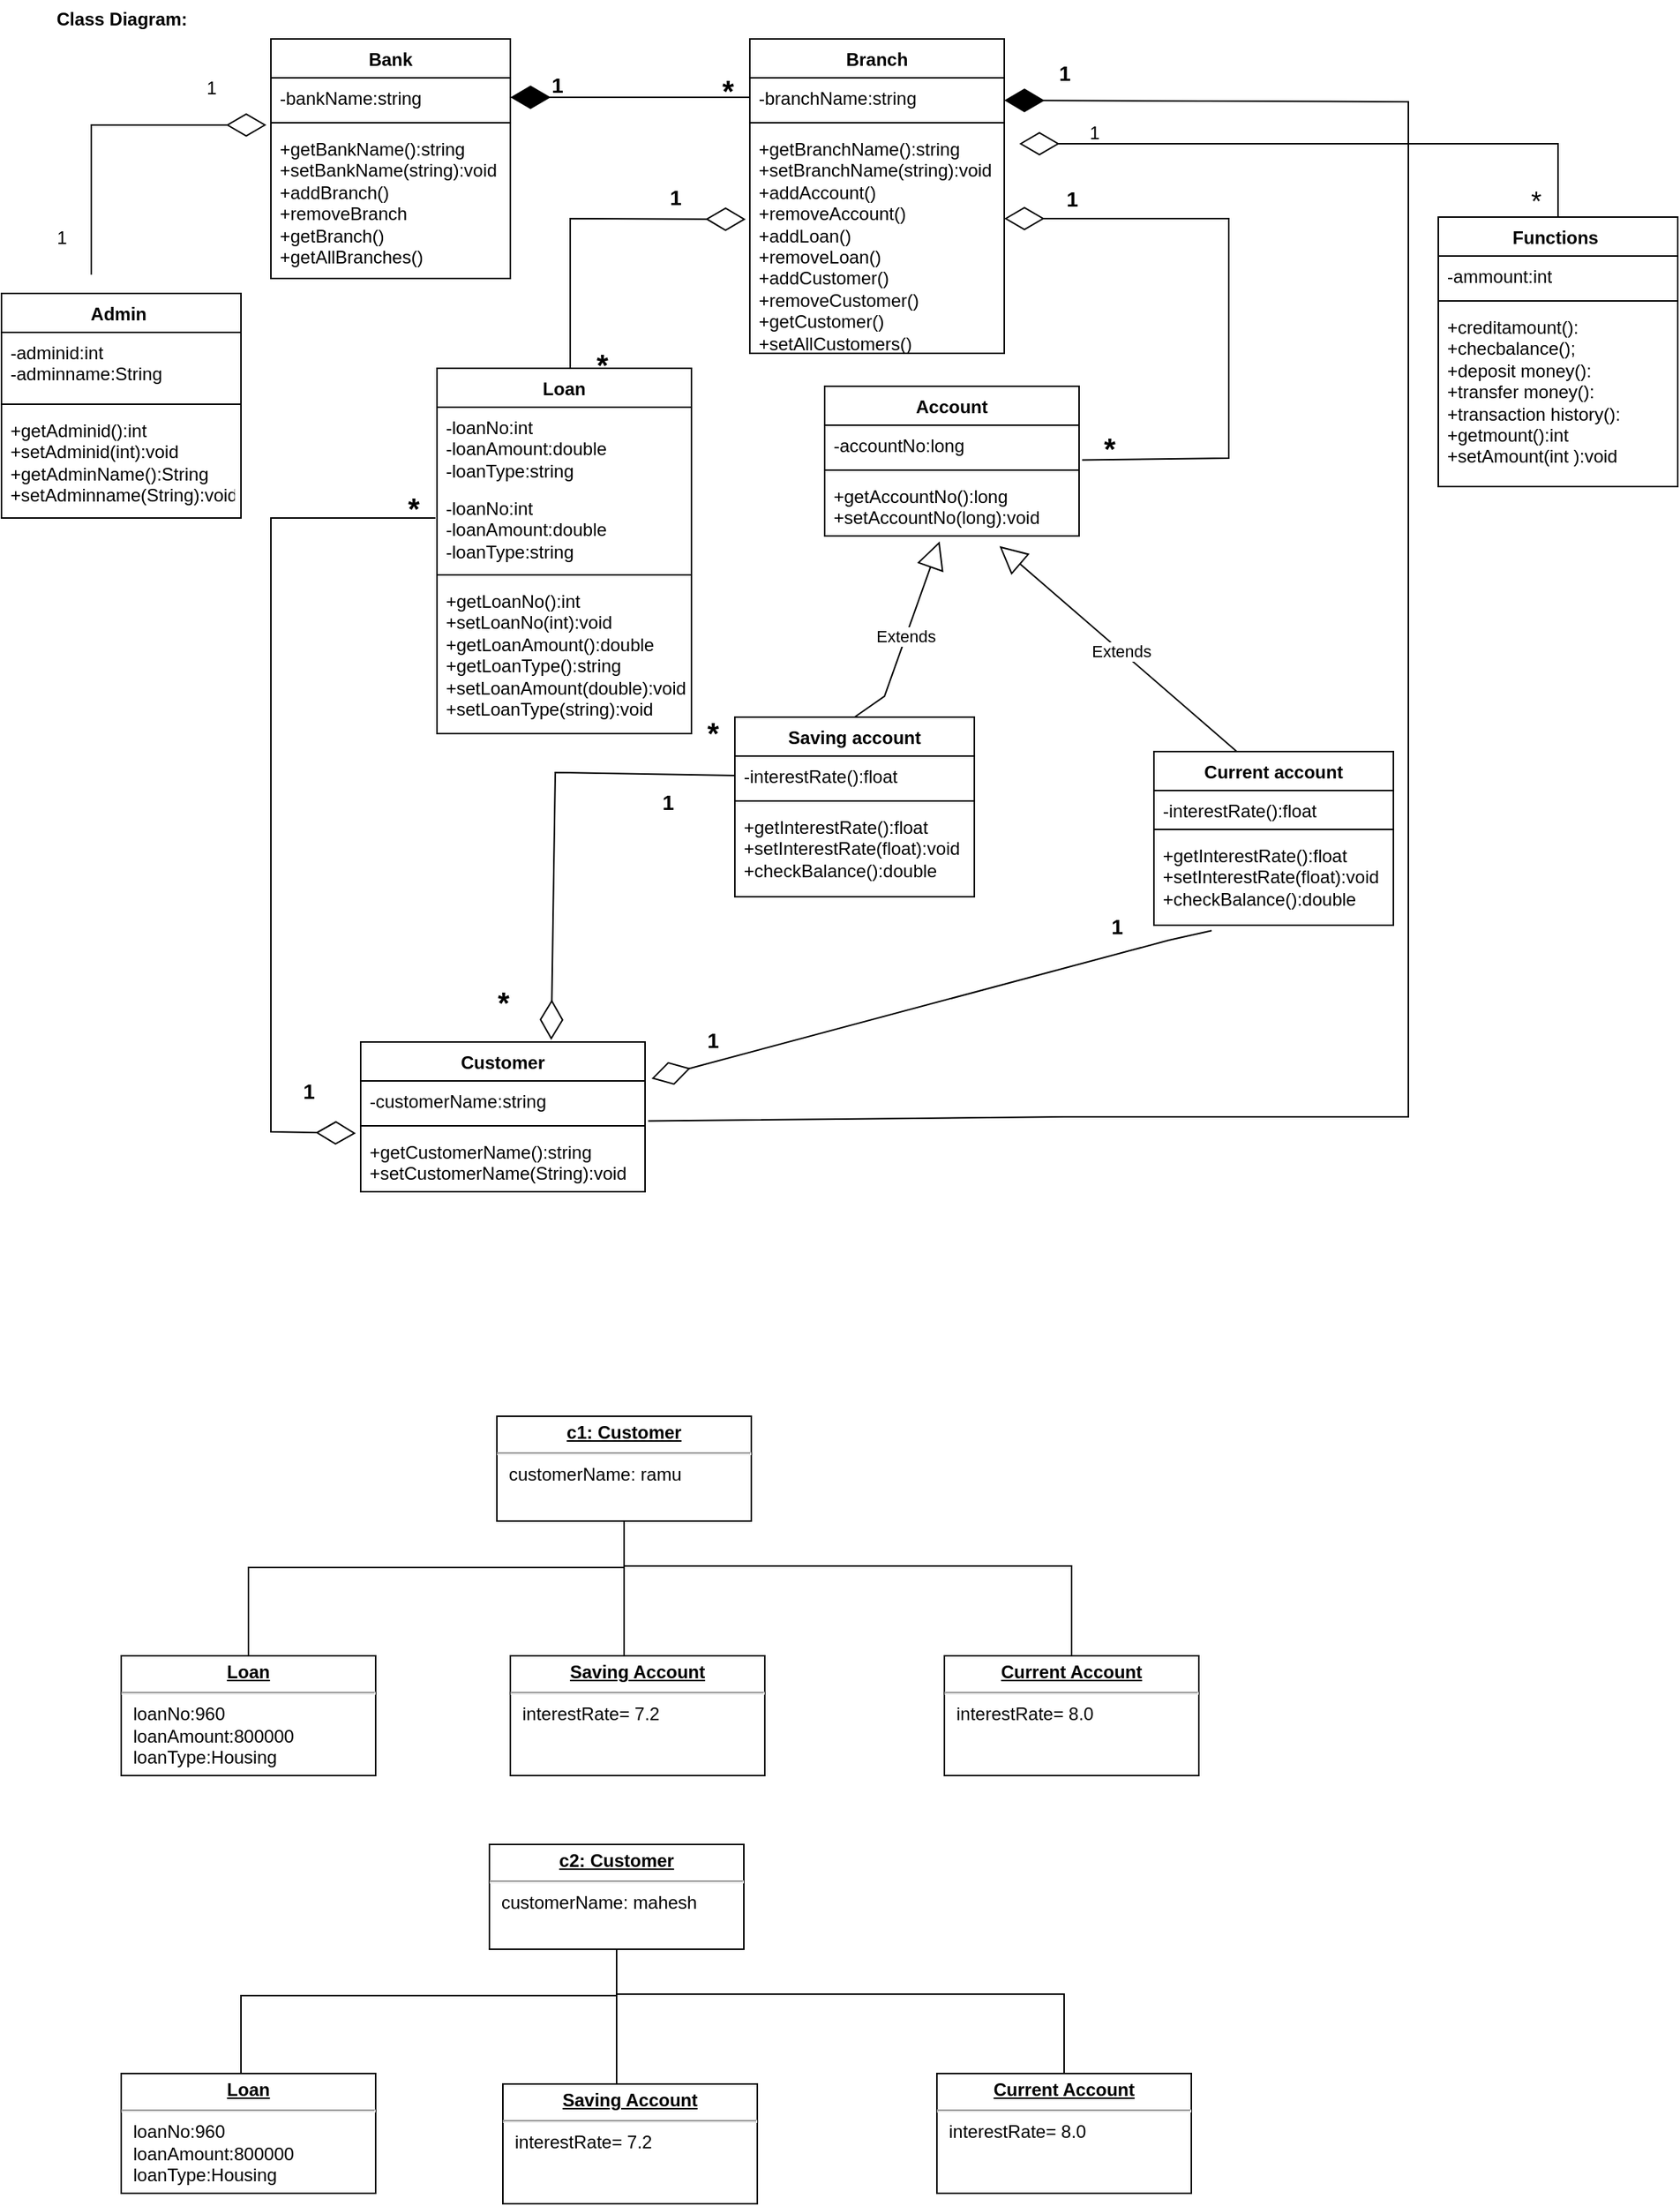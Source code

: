 <mxfile version="21.6.6" type="google">
  <diagram name="Page-1" id="afc-SMkprAqtBsOM5OQ3">
    <mxGraphModel grid="1" page="1" gridSize="10" guides="1" tooltips="1" connect="1" arrows="1" fold="1" pageScale="1" pageWidth="850" pageHeight="1100" math="0" shadow="0">
      <root>
        <mxCell id="0" />
        <mxCell id="1" parent="0" />
        <mxCell id="89lmkbGhKdpoEq2kSvG5-1" value="Bank" style="swimlane;fontStyle=1;align=center;verticalAlign=top;childLayout=stackLayout;horizontal=1;startSize=26;horizontalStack=0;resizeParent=1;resizeParentMax=0;resizeLast=0;collapsible=1;marginBottom=0;whiteSpace=wrap;html=1;" vertex="1" parent="1">
          <mxGeometry x="200" y="40" width="160" height="160" as="geometry" />
        </mxCell>
        <mxCell id="89lmkbGhKdpoEq2kSvG5-2" value="-bankName:string" style="text;strokeColor=none;fillColor=none;align=left;verticalAlign=top;spacingLeft=4;spacingRight=4;overflow=hidden;rotatable=0;points=[[0,0.5],[1,0.5]];portConstraint=eastwest;whiteSpace=wrap;html=1;" vertex="1" parent="89lmkbGhKdpoEq2kSvG5-1">
          <mxGeometry y="26" width="160" height="26" as="geometry" />
        </mxCell>
        <mxCell id="89lmkbGhKdpoEq2kSvG5-3" value="" style="line;strokeWidth=1;fillColor=none;align=left;verticalAlign=middle;spacingTop=-1;spacingLeft=3;spacingRight=3;rotatable=0;labelPosition=right;points=[];portConstraint=eastwest;strokeColor=inherit;" vertex="1" parent="89lmkbGhKdpoEq2kSvG5-1">
          <mxGeometry y="52" width="160" height="8" as="geometry" />
        </mxCell>
        <mxCell id="89lmkbGhKdpoEq2kSvG5-4" value="+getBankName():string&lt;br&gt;+setBankName(string):void&lt;br&gt;+addBranch()&lt;br&gt;+removeBranch&lt;br&gt;+getBranch()&lt;br&gt;+getAllBranches()" style="text;strokeColor=none;fillColor=none;align=left;verticalAlign=top;spacingLeft=4;spacingRight=4;overflow=hidden;rotatable=0;points=[[0,0.5],[1,0.5]];portConstraint=eastwest;whiteSpace=wrap;html=1;" vertex="1" parent="89lmkbGhKdpoEq2kSvG5-1">
          <mxGeometry y="60" width="160" height="100" as="geometry" />
        </mxCell>
        <mxCell id="89lmkbGhKdpoEq2kSvG5-5" value="Loan" style="swimlane;fontStyle=1;align=center;verticalAlign=top;childLayout=stackLayout;horizontal=1;startSize=26;horizontalStack=0;resizeParent=1;resizeParentMax=0;resizeLast=0;collapsible=1;marginBottom=0;whiteSpace=wrap;html=1;" vertex="1" parent="1">
          <mxGeometry x="311" y="260" width="170" height="244" as="geometry" />
        </mxCell>
        <mxCell id="iYpS7MqSVswF2rjBCPYA-1" value="-loanNo:int&lt;br&gt;-loanAmount:double&lt;br&gt;-loanType:string" style="text;strokeColor=none;fillColor=none;align=left;verticalAlign=top;spacingLeft=4;spacingRight=4;overflow=hidden;rotatable=0;points=[[0,0.5],[1,0.5]];portConstraint=eastwest;whiteSpace=wrap;html=1;" vertex="1" parent="89lmkbGhKdpoEq2kSvG5-5">
          <mxGeometry y="26" width="170" height="54" as="geometry" />
        </mxCell>
        <mxCell id="89lmkbGhKdpoEq2kSvG5-6" value="-loanNo:int&lt;br&gt;-loanAmount:double&lt;br&gt;-loanType:string" style="text;strokeColor=none;fillColor=none;align=left;verticalAlign=top;spacingLeft=4;spacingRight=4;overflow=hidden;rotatable=0;points=[[0,0.5],[1,0.5]];portConstraint=eastwest;whiteSpace=wrap;html=1;" vertex="1" parent="89lmkbGhKdpoEq2kSvG5-5">
          <mxGeometry y="80" width="170" height="54" as="geometry" />
        </mxCell>
        <mxCell id="89lmkbGhKdpoEq2kSvG5-7" value="" style="line;strokeWidth=1;fillColor=none;align=left;verticalAlign=middle;spacingTop=-1;spacingLeft=3;spacingRight=3;rotatable=0;labelPosition=right;points=[];portConstraint=eastwest;strokeColor=inherit;" vertex="1" parent="89lmkbGhKdpoEq2kSvG5-5">
          <mxGeometry y="134" width="170" height="8" as="geometry" />
        </mxCell>
        <mxCell id="89lmkbGhKdpoEq2kSvG5-8" value="+getLoanNo():int&lt;br&gt;+setLoanNo(int):void&lt;br&gt;+getLoanAmount():double&lt;br&gt;+getLoanType():string&lt;br&gt;+setLoanAmount(double):void&lt;br&gt;+setLoanType(string):void" style="text;strokeColor=none;fillColor=none;align=left;verticalAlign=top;spacingLeft=4;spacingRight=4;overflow=hidden;rotatable=0;points=[[0,0.5],[1,0.5]];portConstraint=eastwest;whiteSpace=wrap;html=1;" vertex="1" parent="89lmkbGhKdpoEq2kSvG5-5">
          <mxGeometry y="142" width="170" height="102" as="geometry" />
        </mxCell>
        <mxCell id="89lmkbGhKdpoEq2kSvG5-9" value="Branch" style="swimlane;fontStyle=1;align=center;verticalAlign=top;childLayout=stackLayout;horizontal=1;startSize=26;horizontalStack=0;resizeParent=1;resizeParentMax=0;resizeLast=0;collapsible=1;marginBottom=0;whiteSpace=wrap;html=1;" vertex="1" parent="1">
          <mxGeometry x="520" y="40" width="170" height="210" as="geometry" />
        </mxCell>
        <mxCell id="89lmkbGhKdpoEq2kSvG5-10" value="-branchName:string" style="text;strokeColor=none;fillColor=none;align=left;verticalAlign=top;spacingLeft=4;spacingRight=4;overflow=hidden;rotatable=0;points=[[0,0.5],[1,0.5]];portConstraint=eastwest;whiteSpace=wrap;html=1;" vertex="1" parent="89lmkbGhKdpoEq2kSvG5-9">
          <mxGeometry y="26" width="170" height="26" as="geometry" />
        </mxCell>
        <mxCell id="89lmkbGhKdpoEq2kSvG5-11" value="" style="line;strokeWidth=1;fillColor=none;align=left;verticalAlign=middle;spacingTop=-1;spacingLeft=3;spacingRight=3;rotatable=0;labelPosition=right;points=[];portConstraint=eastwest;strokeColor=inherit;" vertex="1" parent="89lmkbGhKdpoEq2kSvG5-9">
          <mxGeometry y="52" width="170" height="8" as="geometry" />
        </mxCell>
        <mxCell id="89lmkbGhKdpoEq2kSvG5-12" value="+getBranchName():string&lt;br&gt;+setBranchName(string):void&lt;br&gt;+addAccount()&lt;br&gt;+removeAccount()&lt;br&gt;+addLoan()&lt;br&gt;+removeLoan()&lt;br&gt;+addCustomer()&lt;br&gt;+removeCustomer()&lt;br&gt;+getCustomer()&lt;br&gt;+setAllCustomers()" style="text;strokeColor=none;fillColor=none;align=left;verticalAlign=top;spacingLeft=4;spacingRight=4;overflow=hidden;rotatable=0;points=[[0,0.5],[1,0.5]];portConstraint=eastwest;whiteSpace=wrap;html=1;" vertex="1" parent="89lmkbGhKdpoEq2kSvG5-9">
          <mxGeometry y="60" width="170" height="150" as="geometry" />
        </mxCell>
        <mxCell id="89lmkbGhKdpoEq2kSvG5-13" value="Account" style="swimlane;fontStyle=1;align=center;verticalAlign=top;childLayout=stackLayout;horizontal=1;startSize=26;horizontalStack=0;resizeParent=1;resizeParentMax=0;resizeLast=0;collapsible=1;marginBottom=0;whiteSpace=wrap;html=1;" vertex="1" parent="1">
          <mxGeometry x="570" y="272" width="170" height="100" as="geometry" />
        </mxCell>
        <mxCell id="89lmkbGhKdpoEq2kSvG5-14" value="-accountNo:long" style="text;strokeColor=none;fillColor=none;align=left;verticalAlign=top;spacingLeft=4;spacingRight=4;overflow=hidden;rotatable=0;points=[[0,0.5],[1,0.5]];portConstraint=eastwest;whiteSpace=wrap;html=1;" vertex="1" parent="89lmkbGhKdpoEq2kSvG5-13">
          <mxGeometry y="26" width="170" height="26" as="geometry" />
        </mxCell>
        <mxCell id="89lmkbGhKdpoEq2kSvG5-15" value="" style="line;strokeWidth=1;fillColor=none;align=left;verticalAlign=middle;spacingTop=-1;spacingLeft=3;spacingRight=3;rotatable=0;labelPosition=right;points=[];portConstraint=eastwest;strokeColor=inherit;" vertex="1" parent="89lmkbGhKdpoEq2kSvG5-13">
          <mxGeometry y="52" width="170" height="8" as="geometry" />
        </mxCell>
        <mxCell id="89lmkbGhKdpoEq2kSvG5-16" value="+getAccountNo():long&lt;br&gt;+setAccountNo(long):void" style="text;strokeColor=none;fillColor=none;align=left;verticalAlign=top;spacingLeft=4;spacingRight=4;overflow=hidden;rotatable=0;points=[[0,0.5],[1,0.5]];portConstraint=eastwest;whiteSpace=wrap;html=1;" vertex="1" parent="89lmkbGhKdpoEq2kSvG5-13">
          <mxGeometry y="60" width="170" height="40" as="geometry" />
        </mxCell>
        <mxCell id="89lmkbGhKdpoEq2kSvG5-17" value="Customer" style="swimlane;fontStyle=1;align=center;verticalAlign=top;childLayout=stackLayout;horizontal=1;startSize=26;horizontalStack=0;resizeParent=1;resizeParentMax=0;resizeLast=0;collapsible=1;marginBottom=0;whiteSpace=wrap;html=1;" vertex="1" parent="1">
          <mxGeometry x="260" y="710" width="190" height="100" as="geometry" />
        </mxCell>
        <mxCell id="89lmkbGhKdpoEq2kSvG5-18" value="-customerName:string" style="text;strokeColor=none;fillColor=none;align=left;verticalAlign=top;spacingLeft=4;spacingRight=4;overflow=hidden;rotatable=0;points=[[0,0.5],[1,0.5]];portConstraint=eastwest;whiteSpace=wrap;html=1;" vertex="1" parent="89lmkbGhKdpoEq2kSvG5-17">
          <mxGeometry y="26" width="190" height="26" as="geometry" />
        </mxCell>
        <mxCell id="89lmkbGhKdpoEq2kSvG5-19" value="" style="line;strokeWidth=1;fillColor=none;align=left;verticalAlign=middle;spacingTop=-1;spacingLeft=3;spacingRight=3;rotatable=0;labelPosition=right;points=[];portConstraint=eastwest;strokeColor=inherit;" vertex="1" parent="89lmkbGhKdpoEq2kSvG5-17">
          <mxGeometry y="52" width="190" height="8" as="geometry" />
        </mxCell>
        <mxCell id="89lmkbGhKdpoEq2kSvG5-20" value="+getCustomerName():string&lt;br&gt;+setCustomerName(String):void" style="text;strokeColor=none;fillColor=none;align=left;verticalAlign=top;spacingLeft=4;spacingRight=4;overflow=hidden;rotatable=0;points=[[0,0.5],[1,0.5]];portConstraint=eastwest;whiteSpace=wrap;html=1;" vertex="1" parent="89lmkbGhKdpoEq2kSvG5-17">
          <mxGeometry y="60" width="190" height="40" as="geometry" />
        </mxCell>
        <mxCell id="89lmkbGhKdpoEq2kSvG5-22" value="Saving account" style="swimlane;fontStyle=1;align=center;verticalAlign=top;childLayout=stackLayout;horizontal=1;startSize=26;horizontalStack=0;resizeParent=1;resizeParentMax=0;resizeLast=0;collapsible=1;marginBottom=0;whiteSpace=wrap;html=1;" vertex="1" parent="1">
          <mxGeometry x="510" y="493" width="160" height="120" as="geometry" />
        </mxCell>
        <mxCell id="89lmkbGhKdpoEq2kSvG5-23" value="-interestRate():float" style="text;strokeColor=none;fillColor=none;align=left;verticalAlign=top;spacingLeft=4;spacingRight=4;overflow=hidden;rotatable=0;points=[[0,0.5],[1,0.5]];portConstraint=eastwest;whiteSpace=wrap;html=1;" vertex="1" parent="89lmkbGhKdpoEq2kSvG5-22">
          <mxGeometry y="26" width="160" height="26" as="geometry" />
        </mxCell>
        <mxCell id="89lmkbGhKdpoEq2kSvG5-24" value="" style="line;strokeWidth=1;fillColor=none;align=left;verticalAlign=middle;spacingTop=-1;spacingLeft=3;spacingRight=3;rotatable=0;labelPosition=right;points=[];portConstraint=eastwest;strokeColor=inherit;" vertex="1" parent="89lmkbGhKdpoEq2kSvG5-22">
          <mxGeometry y="52" width="160" height="8" as="geometry" />
        </mxCell>
        <mxCell id="89lmkbGhKdpoEq2kSvG5-25" value="+getInterestRate():float&lt;br&gt;+setInterestRate(float):void&lt;br&gt;+checkBalance():double" style="text;strokeColor=none;fillColor=none;align=left;verticalAlign=top;spacingLeft=4;spacingRight=4;overflow=hidden;rotatable=0;points=[[0,0.5],[1,0.5]];portConstraint=eastwest;whiteSpace=wrap;html=1;" vertex="1" parent="89lmkbGhKdpoEq2kSvG5-22">
          <mxGeometry y="60" width="160" height="60" as="geometry" />
        </mxCell>
        <mxCell id="89lmkbGhKdpoEq2kSvG5-30" value="" style="endArrow=diamondThin;endFill=1;endSize=24;html=1;rounded=0;" edge="1" parent="1">
          <mxGeometry width="160" relative="1" as="geometry">
            <mxPoint x="520" y="79" as="sourcePoint" />
            <mxPoint x="360" y="79" as="targetPoint" />
          </mxGeometry>
        </mxCell>
        <mxCell id="89lmkbGhKdpoEq2kSvG5-31" value="&lt;font style=&quot;font-size: 20px;&quot;&gt;*&lt;/font&gt;" style="text;align=center;fontStyle=1;verticalAlign=middle;spacingLeft=3;spacingRight=3;strokeColor=none;rotatable=0;points=[[0,0.5],[1,0.5]];portConstraint=eastwest;html=1;" vertex="1" parent="1">
          <mxGeometry x="490" y="61" width="30" height="26" as="geometry" />
        </mxCell>
        <mxCell id="89lmkbGhKdpoEq2kSvG5-32" value="&lt;span style=&quot;font-size: 14px;&quot;&gt;1&lt;/span&gt;" style="text;align=center;fontStyle=1;verticalAlign=middle;spacingLeft=3;spacingRight=3;strokeColor=none;rotatable=0;points=[[0,0.5],[1,0.5]];portConstraint=eastwest;html=1;" vertex="1" parent="1">
          <mxGeometry x="376" y="58" width="30" height="26" as="geometry" />
        </mxCell>
        <mxCell id="89lmkbGhKdpoEq2kSvG5-33" value="" style="endArrow=diamondThin;endFill=0;endSize=24;html=1;rounded=0;entryX=-0.016;entryY=0.403;entryDx=0;entryDy=0;entryPerimeter=0;" edge="1" parent="1" target="89lmkbGhKdpoEq2kSvG5-12">
          <mxGeometry width="160" relative="1" as="geometry">
            <mxPoint x="400" y="260" as="sourcePoint" />
            <mxPoint x="520" y="150" as="targetPoint" />
            <Array as="points">
              <mxPoint x="400" y="160" />
            </Array>
          </mxGeometry>
        </mxCell>
        <mxCell id="89lmkbGhKdpoEq2kSvG5-34" value="" style="endArrow=diamondThin;endFill=0;endSize=24;html=1;rounded=0;exitX=1.012;exitY=0.892;exitDx=0;exitDy=0;exitPerimeter=0;" edge="1" parent="1" source="89lmkbGhKdpoEq2kSvG5-14">
          <mxGeometry width="160" relative="1" as="geometry">
            <mxPoint x="840" y="320" as="sourcePoint" />
            <mxPoint x="690" y="160" as="targetPoint" />
            <Array as="points">
              <mxPoint x="840" y="320" />
              <mxPoint x="840" y="160" />
            </Array>
          </mxGeometry>
        </mxCell>
        <mxCell id="89lmkbGhKdpoEq2kSvG5-35" value="&lt;font style=&quot;font-size: 20px;&quot;&gt;*&lt;/font&gt;" style="text;align=center;fontStyle=1;verticalAlign=middle;spacingLeft=3;spacingRight=3;strokeColor=none;rotatable=0;points=[[0,0.5],[1,0.5]];portConstraint=eastwest;html=1;" vertex="1" parent="1">
          <mxGeometry x="406" y="244" width="30" height="26" as="geometry" />
        </mxCell>
        <mxCell id="89lmkbGhKdpoEq2kSvG5-36" value="&lt;span style=&quot;font-size: 14px;&quot;&gt;1&lt;/span&gt;" style="text;align=center;fontStyle=1;verticalAlign=middle;spacingLeft=3;spacingRight=3;strokeColor=none;rotatable=0;points=[[0,0.5],[1,0.5]];portConstraint=eastwest;html=1;" vertex="1" parent="1">
          <mxGeometry x="455" y="133" width="30" height="26" as="geometry" />
        </mxCell>
        <mxCell id="89lmkbGhKdpoEq2kSvG5-37" value="&lt;span style=&quot;font-size: 14px;&quot;&gt;1&lt;/span&gt;" style="text;align=center;fontStyle=1;verticalAlign=middle;spacingLeft=3;spacingRight=3;strokeColor=none;rotatable=0;points=[[0,0.5],[1,0.5]];portConstraint=eastwest;html=1;" vertex="1" parent="1">
          <mxGeometry x="720" y="134" width="30" height="26" as="geometry" />
        </mxCell>
        <mxCell id="89lmkbGhKdpoEq2kSvG5-38" value="&lt;font style=&quot;font-size: 20px;&quot;&gt;*&lt;/font&gt;" style="text;align=center;fontStyle=1;verticalAlign=middle;spacingLeft=3;spacingRight=3;strokeColor=none;rotatable=0;points=[[0,0.5],[1,0.5]];portConstraint=eastwest;html=1;" vertex="1" parent="1">
          <mxGeometry x="745" y="300" width="30" height="26" as="geometry" />
        </mxCell>
        <mxCell id="89lmkbGhKdpoEq2kSvG5-39" value="Extends" style="endArrow=block;endSize=16;endFill=0;html=1;rounded=0;entryX=0.452;entryY=1.09;entryDx=0;entryDy=0;entryPerimeter=0;exitX=0.5;exitY=0;exitDx=0;exitDy=0;" edge="1" parent="1" target="89lmkbGhKdpoEq2kSvG5-16" source="89lmkbGhKdpoEq2kSvG5-22">
          <mxGeometry width="160" relative="1" as="geometry">
            <mxPoint x="600" y="480" as="sourcePoint" />
            <mxPoint x="700" y="479" as="targetPoint" />
            <Array as="points">
              <mxPoint x="610" y="479" />
            </Array>
          </mxGeometry>
        </mxCell>
        <mxCell id="89lmkbGhKdpoEq2kSvG5-40" value="Extends" style="endArrow=block;endSize=16;endFill=0;html=1;rounded=0;entryX=0.687;entryY=1.17;entryDx=0;entryDy=0;entryPerimeter=0;exitX=0.375;exitY=0.034;exitDx=0;exitDy=0;exitPerimeter=0;" edge="1" parent="1" target="89lmkbGhKdpoEq2kSvG5-16" source="89lmkbGhKdpoEq2kSvG5-41">
          <mxGeometry width="160" relative="1" as="geometry">
            <mxPoint x="775" y="480" as="sourcePoint" />
            <mxPoint x="822" y="376" as="targetPoint" />
            <Array as="points" />
          </mxGeometry>
        </mxCell>
        <mxCell id="89lmkbGhKdpoEq2kSvG5-41" value="Current account" style="swimlane;fontStyle=1;align=center;verticalAlign=top;childLayout=stackLayout;horizontal=1;startSize=26;horizontalStack=0;resizeParent=1;resizeParentMax=0;resizeLast=0;collapsible=1;marginBottom=0;whiteSpace=wrap;html=1;" vertex="1" parent="1">
          <mxGeometry x="790" y="516" width="160" height="116" as="geometry" />
        </mxCell>
        <mxCell id="89lmkbGhKdpoEq2kSvG5-42" value="-interestRate():float" style="text;strokeColor=none;fillColor=none;align=left;verticalAlign=top;spacingLeft=4;spacingRight=4;overflow=hidden;rotatable=0;points=[[0,0.5],[1,0.5]];portConstraint=eastwest;whiteSpace=wrap;html=1;" vertex="1" parent="89lmkbGhKdpoEq2kSvG5-41">
          <mxGeometry y="26" width="160" height="22" as="geometry" />
        </mxCell>
        <mxCell id="89lmkbGhKdpoEq2kSvG5-43" value="" style="line;strokeWidth=1;fillColor=none;align=left;verticalAlign=middle;spacingTop=-1;spacingLeft=3;spacingRight=3;rotatable=0;labelPosition=right;points=[];portConstraint=eastwest;strokeColor=inherit;" vertex="1" parent="89lmkbGhKdpoEq2kSvG5-41">
          <mxGeometry y="48" width="160" height="8" as="geometry" />
        </mxCell>
        <mxCell id="89lmkbGhKdpoEq2kSvG5-44" value="+getInterestRate():float&lt;br&gt;+setInterestRate(float):void&lt;br&gt;+checkBalance():double" style="text;strokeColor=none;fillColor=none;align=left;verticalAlign=top;spacingLeft=4;spacingRight=4;overflow=hidden;rotatable=0;points=[[0,0.5],[1,0.5]];portConstraint=eastwest;whiteSpace=wrap;html=1;" vertex="1" parent="89lmkbGhKdpoEq2kSvG5-41">
          <mxGeometry y="56" width="160" height="60" as="geometry" />
        </mxCell>
        <mxCell id="89lmkbGhKdpoEq2kSvG5-45" value="" style="endArrow=diamondThin;endFill=0;endSize=24;html=1;rounded=0;entryX=-0.017;entryY=0.024;entryDx=0;entryDy=0;entryPerimeter=0;" edge="1" parent="1" target="89lmkbGhKdpoEq2kSvG5-20">
          <mxGeometry width="160" relative="1" as="geometry">
            <mxPoint x="310" y="360" as="sourcePoint" />
            <mxPoint x="280" y="580" as="targetPoint" />
            <Array as="points">
              <mxPoint x="200" y="360" />
              <mxPoint x="200" y="770" />
            </Array>
          </mxGeometry>
        </mxCell>
        <mxCell id="89lmkbGhKdpoEq2kSvG5-46" value="&lt;font style=&quot;font-size: 20px;&quot;&gt;*&lt;/font&gt;" style="text;align=center;fontStyle=1;verticalAlign=middle;spacingLeft=3;spacingRight=3;strokeColor=none;rotatable=0;points=[[0,0.5],[1,0.5]];portConstraint=eastwest;html=1;" vertex="1" parent="1">
          <mxGeometry x="280" y="340" width="30" height="26" as="geometry" />
        </mxCell>
        <mxCell id="89lmkbGhKdpoEq2kSvG5-47" value="&lt;span style=&quot;font-size: 14px;&quot;&gt;1&lt;/span&gt;" style="text;align=center;fontStyle=1;verticalAlign=middle;spacingLeft=3;spacingRight=3;strokeColor=none;rotatable=0;points=[[0,0.5],[1,0.5]];portConstraint=eastwest;html=1;" vertex="1" parent="1">
          <mxGeometry x="210" y="730" width="30" height="26" as="geometry" />
        </mxCell>
        <mxCell id="89lmkbGhKdpoEq2kSvG5-48" value="" style="endArrow=diamondThin;endFill=0;endSize=24;html=1;rounded=0;exitX=0;exitY=0.5;exitDx=0;exitDy=0;entryX=0.67;entryY=-0.014;entryDx=0;entryDy=0;entryPerimeter=0;" edge="1" parent="1" source="89lmkbGhKdpoEq2kSvG5-23" target="89lmkbGhKdpoEq2kSvG5-17">
          <mxGeometry width="160" relative="1" as="geometry">
            <mxPoint x="260" y="530" as="sourcePoint" />
            <mxPoint x="420" y="530" as="targetPoint" />
            <Array as="points">
              <mxPoint x="390" y="530" />
            </Array>
          </mxGeometry>
        </mxCell>
        <mxCell id="89lmkbGhKdpoEq2kSvG5-49" value="&lt;span style=&quot;font-size: 14px;&quot;&gt;1&lt;/span&gt;" style="text;align=center;fontStyle=1;verticalAlign=middle;spacingLeft=3;spacingRight=3;strokeColor=none;rotatable=0;points=[[0,0.5],[1,0.5]];portConstraint=eastwest;html=1;" vertex="1" parent="1">
          <mxGeometry x="450" y="537" width="30" height="26" as="geometry" />
        </mxCell>
        <mxCell id="89lmkbGhKdpoEq2kSvG5-50" value="&lt;font style=&quot;font-size: 20px;&quot;&gt;*&lt;/font&gt;" style="text;align=center;fontStyle=1;verticalAlign=middle;spacingLeft=3;spacingRight=3;strokeColor=none;rotatable=0;points=[[0,0.5],[1,0.5]];portConstraint=eastwest;html=1;" vertex="1" parent="1">
          <mxGeometry x="480" y="490" width="30" height="26" as="geometry" />
        </mxCell>
        <mxCell id="89lmkbGhKdpoEq2kSvG5-52" value="" style="endArrow=diamondThin;endFill=0;endSize=24;html=1;rounded=0;entryX=1.023;entryY=-0.059;entryDx=0;entryDy=0;entryPerimeter=0;exitX=0.241;exitY=1.061;exitDx=0;exitDy=0;exitPerimeter=0;" edge="1" parent="1" target="89lmkbGhKdpoEq2kSvG5-18" source="89lmkbGhKdpoEq2kSvG5-44">
          <mxGeometry width="160" relative="1" as="geometry">
            <mxPoint x="802.01" y="599.808" as="sourcePoint" />
            <mxPoint x="472.47" y="639" as="targetPoint" />
            <Array as="points">
              <mxPoint x="800" y="642" />
            </Array>
          </mxGeometry>
        </mxCell>
        <mxCell id="89lmkbGhKdpoEq2kSvG5-53" value="&lt;span style=&quot;font-size: 14px;&quot;&gt;1&lt;/span&gt;" style="text;align=center;fontStyle=1;verticalAlign=middle;spacingLeft=3;spacingRight=3;strokeColor=none;rotatable=0;points=[[0,0.5],[1,0.5]];portConstraint=eastwest;html=1;" vertex="1" parent="1">
          <mxGeometry x="480" y="696" width="30" height="26" as="geometry" />
        </mxCell>
        <mxCell id="89lmkbGhKdpoEq2kSvG5-54" value="&lt;span style=&quot;font-size: 14px;&quot;&gt;1&lt;/span&gt;" style="text;align=center;fontStyle=1;verticalAlign=middle;spacingLeft=3;spacingRight=3;strokeColor=none;rotatable=0;points=[[0,0.5],[1,0.5]];portConstraint=eastwest;html=1;" vertex="1" parent="1">
          <mxGeometry x="750" y="620" width="30" height="26" as="geometry" />
        </mxCell>
        <mxCell id="89lmkbGhKdpoEq2kSvG5-56" value="" style="endArrow=diamondThin;endFill=1;endSize=24;html=1;rounded=0;entryX=1;entryY=0.5;entryDx=0;entryDy=0;exitX=1.011;exitY=1.027;exitDx=0;exitDy=0;exitPerimeter=0;" edge="1" parent="1" source="89lmkbGhKdpoEq2kSvG5-18">
          <mxGeometry width="160" relative="1" as="geometry">
            <mxPoint x="590" y="810" as="sourcePoint" />
            <mxPoint x="690" y="81" as="targetPoint" />
            <Array as="points">
              <mxPoint x="730" y="760" />
              <mxPoint x="960" y="760" />
              <mxPoint x="960" y="700" />
              <mxPoint x="960" y="502" />
              <mxPoint x="960" y="82" />
            </Array>
          </mxGeometry>
        </mxCell>
        <mxCell id="89lmkbGhKdpoEq2kSvG5-57" value="&lt;font style=&quot;font-size: 20px;&quot;&gt;*&lt;/font&gt;" style="text;align=center;fontStyle=1;verticalAlign=middle;spacingLeft=3;spacingRight=3;strokeColor=none;rotatable=0;points=[[0,0.5],[1,0.5]];portConstraint=eastwest;html=1;" vertex="1" parent="1">
          <mxGeometry x="340" y="670" width="30" height="26" as="geometry" />
        </mxCell>
        <mxCell id="89lmkbGhKdpoEq2kSvG5-58" value="&lt;span style=&quot;font-size: 14px;&quot;&gt;1&lt;/span&gt;" style="text;align=center;fontStyle=1;verticalAlign=middle;spacingLeft=3;spacingRight=3;strokeColor=none;rotatable=0;points=[[0,0.5],[1,0.5]];portConstraint=eastwest;html=1;" vertex="1" parent="1">
          <mxGeometry x="715" y="50" width="30" height="26" as="geometry" />
        </mxCell>
        <mxCell id="mrm0NjT-VvPkDwDUNCnW-1" value="Class Diagram:" style="text;align=center;fontStyle=1;verticalAlign=middle;spacingLeft=3;spacingRight=3;strokeColor=none;rotatable=0;points=[[0,0.5],[1,0.5]];portConstraint=eastwest;html=1;" vertex="1" parent="1">
          <mxGeometry x="60" y="14" width="80" height="26" as="geometry" />
        </mxCell>
        <mxCell id="mrm0NjT-VvPkDwDUNCnW-6" value="&lt;p style=&quot;margin:0px;margin-top:4px;text-align:center;text-decoration:underline;&quot;&gt;&lt;b&gt;c1: Customer&lt;/b&gt;&lt;/p&gt;&lt;hr&gt;&lt;p style=&quot;margin:0px;margin-left:8px;&quot;&gt;customerName: ramu&lt;/p&gt;" style="verticalAlign=top;align=left;overflow=fill;fontSize=12;fontFamily=Helvetica;html=1;whiteSpace=wrap;" vertex="1" parent="1">
          <mxGeometry x="351" y="960" width="170" height="70" as="geometry" />
        </mxCell>
        <mxCell id="mrm0NjT-VvPkDwDUNCnW-20" style="edgeStyle=orthogonalEdgeStyle;rounded=0;orthogonalLoop=1;jettySize=auto;html=1;entryX=0.5;entryY=1;entryDx=0;entryDy=0;endArrow=none;endFill=0;" edge="1" parent="1" source="mrm0NjT-VvPkDwDUNCnW-8" target="mrm0NjT-VvPkDwDUNCnW-6">
          <mxGeometry relative="1" as="geometry">
            <Array as="points">
              <mxPoint x="436" y="1100" />
              <mxPoint x="436" y="1100" />
            </Array>
          </mxGeometry>
        </mxCell>
        <mxCell id="mrm0NjT-VvPkDwDUNCnW-8" value="&lt;p style=&quot;margin:0px;margin-top:4px;text-align:center;text-decoration:underline;&quot;&gt;&lt;b&gt;Saving Account&lt;/b&gt;&lt;/p&gt;&lt;hr&gt;&lt;p style=&quot;margin:0px;margin-left:8px;&quot;&gt;interestRate= 7.2&lt;/p&gt;" style="verticalAlign=top;align=left;overflow=fill;fontSize=12;fontFamily=Helvetica;html=1;whiteSpace=wrap;" vertex="1" parent="1">
          <mxGeometry x="360" y="1120" width="170" height="80" as="geometry" />
        </mxCell>
        <mxCell id="mrm0NjT-VvPkDwDUNCnW-21" style="edgeStyle=orthogonalEdgeStyle;rounded=0;orthogonalLoop=1;jettySize=auto;html=1;entryX=0.5;entryY=1;entryDx=0;entryDy=0;endArrow=none;endFill=0;" edge="1" parent="1" source="mrm0NjT-VvPkDwDUNCnW-9" target="mrm0NjT-VvPkDwDUNCnW-6">
          <mxGeometry relative="1" as="geometry">
            <Array as="points">
              <mxPoint x="735" y="1060" />
              <mxPoint x="436" y="1060" />
            </Array>
          </mxGeometry>
        </mxCell>
        <mxCell id="mrm0NjT-VvPkDwDUNCnW-9" value="&lt;p style=&quot;margin:0px;margin-top:4px;text-align:center;text-decoration:underline;&quot;&gt;&lt;b&gt;Current Account&lt;/b&gt;&lt;/p&gt;&lt;hr&gt;&lt;p style=&quot;margin:0px;margin-left:8px;&quot;&gt;interestRate= 8.0&lt;/p&gt;" style="verticalAlign=top;align=left;overflow=fill;fontSize=12;fontFamily=Helvetica;html=1;whiteSpace=wrap;" vertex="1" parent="1">
          <mxGeometry x="650" y="1120" width="170" height="80" as="geometry" />
        </mxCell>
        <mxCell id="mrm0NjT-VvPkDwDUNCnW-19" style="edgeStyle=orthogonalEdgeStyle;rounded=0;orthogonalLoop=1;jettySize=auto;html=1;entryX=0.5;entryY=1;entryDx=0;entryDy=0;endArrow=none;endFill=0;" edge="1" parent="1" source="mrm0NjT-VvPkDwDUNCnW-10" target="mrm0NjT-VvPkDwDUNCnW-6">
          <mxGeometry relative="1" as="geometry">
            <mxPoint x="270" y="1000" as="targetPoint" />
            <Array as="points">
              <mxPoint x="185" y="1061" />
              <mxPoint x="436" y="1061" />
            </Array>
          </mxGeometry>
        </mxCell>
        <mxCell id="mrm0NjT-VvPkDwDUNCnW-10" value="&lt;p style=&quot;margin:0px;margin-top:4px;text-align:center;text-decoration:underline;&quot;&gt;&lt;b&gt;Loan&lt;/b&gt;&lt;/p&gt;&lt;hr&gt;&lt;p style=&quot;margin:0px;margin-left:8px;&quot;&gt;loanNo:960&lt;/p&gt;&lt;p style=&quot;margin:0px;margin-left:8px;&quot;&gt;loanAmount:800000&lt;/p&gt;&lt;p style=&quot;margin:0px;margin-left:8px;&quot;&gt;loanType:Housing&lt;/p&gt;" style="verticalAlign=top;align=left;overflow=fill;fontSize=12;fontFamily=Helvetica;html=1;whiteSpace=wrap;" vertex="1" parent="1">
          <mxGeometry x="100" y="1120" width="170" height="80" as="geometry" />
        </mxCell>
        <mxCell id="mrm0NjT-VvPkDwDUNCnW-22" value="&lt;p style=&quot;margin:0px;margin-top:4px;text-align:center;text-decoration:underline;&quot;&gt;&lt;b&gt;c2: Customer&lt;/b&gt;&lt;/p&gt;&lt;hr&gt;&lt;p style=&quot;margin:0px;margin-left:8px;&quot;&gt;customerName: mahesh&lt;/p&gt;" style="verticalAlign=top;align=left;overflow=fill;fontSize=12;fontFamily=Helvetica;html=1;whiteSpace=wrap;" vertex="1" parent="1">
          <mxGeometry x="346" y="1246" width="170" height="70" as="geometry" />
        </mxCell>
        <mxCell id="mrm0NjT-VvPkDwDUNCnW-23" style="edgeStyle=orthogonalEdgeStyle;rounded=0;orthogonalLoop=1;jettySize=auto;html=1;entryX=0.5;entryY=1;entryDx=0;entryDy=0;endArrow=none;endFill=0;" edge="1" parent="1" source="mrm0NjT-VvPkDwDUNCnW-24" target="mrm0NjT-VvPkDwDUNCnW-22">
          <mxGeometry relative="1" as="geometry">
            <Array as="points">
              <mxPoint x="431" y="1386" />
              <mxPoint x="431" y="1386" />
            </Array>
          </mxGeometry>
        </mxCell>
        <mxCell id="mrm0NjT-VvPkDwDUNCnW-24" value="&lt;p style=&quot;margin:0px;margin-top:4px;text-align:center;text-decoration:underline;&quot;&gt;&lt;b&gt;Saving Account&lt;/b&gt;&lt;/p&gt;&lt;hr&gt;&lt;p style=&quot;margin:0px;margin-left:8px;&quot;&gt;interestRate= 7.2&lt;/p&gt;" style="verticalAlign=top;align=left;overflow=fill;fontSize=12;fontFamily=Helvetica;html=1;whiteSpace=wrap;" vertex="1" parent="1">
          <mxGeometry x="355" y="1406" width="170" height="80" as="geometry" />
        </mxCell>
        <mxCell id="mrm0NjT-VvPkDwDUNCnW-25" style="edgeStyle=orthogonalEdgeStyle;rounded=0;orthogonalLoop=1;jettySize=auto;html=1;entryX=0.5;entryY=1;entryDx=0;entryDy=0;endArrow=none;endFill=0;" edge="1" parent="1" target="mrm0NjT-VvPkDwDUNCnW-22">
          <mxGeometry relative="1" as="geometry">
            <mxPoint x="730" y="1406" as="sourcePoint" />
            <Array as="points">
              <mxPoint x="730" y="1346" />
              <mxPoint x="431" y="1346" />
            </Array>
          </mxGeometry>
        </mxCell>
        <mxCell id="mrm0NjT-VvPkDwDUNCnW-26" style="edgeStyle=orthogonalEdgeStyle;rounded=0;orthogonalLoop=1;jettySize=auto;html=1;entryX=0.5;entryY=1;entryDx=0;entryDy=0;endArrow=none;endFill=0;" edge="1" parent="1" target="mrm0NjT-VvPkDwDUNCnW-22">
          <mxGeometry relative="1" as="geometry">
            <mxPoint x="265" y="1286" as="targetPoint" />
            <mxPoint x="180" y="1406" as="sourcePoint" />
            <Array as="points">
              <mxPoint x="180" y="1347" />
              <mxPoint x="431" y="1347" />
            </Array>
          </mxGeometry>
        </mxCell>
        <mxCell id="mrm0NjT-VvPkDwDUNCnW-27" value="&lt;p style=&quot;margin:0px;margin-top:4px;text-align:center;text-decoration:underline;&quot;&gt;&lt;b&gt;Loan&lt;/b&gt;&lt;/p&gt;&lt;hr&gt;&lt;p style=&quot;margin:0px;margin-left:8px;&quot;&gt;loanNo:960&lt;/p&gt;&lt;p style=&quot;margin:0px;margin-left:8px;&quot;&gt;loanAmount:800000&lt;/p&gt;&lt;p style=&quot;margin:0px;margin-left:8px;&quot;&gt;loanType:Housing&lt;/p&gt;" style="verticalAlign=top;align=left;overflow=fill;fontSize=12;fontFamily=Helvetica;html=1;whiteSpace=wrap;" vertex="1" parent="1">
          <mxGeometry x="100" y="1399" width="170" height="80" as="geometry" />
        </mxCell>
        <mxCell id="mrm0NjT-VvPkDwDUNCnW-28" value="&lt;p style=&quot;margin:0px;margin-top:4px;text-align:center;text-decoration:underline;&quot;&gt;&lt;b&gt;Current Account&lt;/b&gt;&lt;/p&gt;&lt;hr&gt;&lt;p style=&quot;margin:0px;margin-left:8px;&quot;&gt;interestRate= 8.0&lt;/p&gt;" style="verticalAlign=top;align=left;overflow=fill;fontSize=12;fontFamily=Helvetica;html=1;whiteSpace=wrap;" vertex="1" parent="1">
          <mxGeometry x="645" y="1399" width="170" height="80" as="geometry" />
        </mxCell>
        <mxCell id="pr-q1SYrI4WxcaANC0l6-2" value="Functions&amp;nbsp;" style="swimlane;fontStyle=1;align=center;verticalAlign=top;childLayout=stackLayout;horizontal=1;startSize=26;horizontalStack=0;resizeParent=1;resizeParentMax=0;resizeLast=0;collapsible=1;marginBottom=0;whiteSpace=wrap;html=1;" vertex="1" parent="1">
          <mxGeometry x="980" y="159" width="160" height="180" as="geometry" />
        </mxCell>
        <mxCell id="pr-q1SYrI4WxcaANC0l6-3" value="-ammount:int&amp;nbsp;" style="text;strokeColor=none;fillColor=none;align=left;verticalAlign=top;spacingLeft=4;spacingRight=4;overflow=hidden;rotatable=0;points=[[0,0.5],[1,0.5]];portConstraint=eastwest;whiteSpace=wrap;html=1;" vertex="1" parent="pr-q1SYrI4WxcaANC0l6-2">
          <mxGeometry y="26" width="160" height="26" as="geometry" />
        </mxCell>
        <mxCell id="pr-q1SYrI4WxcaANC0l6-4" value="" style="line;strokeWidth=1;fillColor=none;align=left;verticalAlign=middle;spacingTop=-1;spacingLeft=3;spacingRight=3;rotatable=0;labelPosition=right;points=[];portConstraint=eastwest;strokeColor=inherit;" vertex="1" parent="pr-q1SYrI4WxcaANC0l6-2">
          <mxGeometry y="52" width="160" height="8" as="geometry" />
        </mxCell>
        <mxCell id="pr-q1SYrI4WxcaANC0l6-5" value="+creditamount():&lt;br&gt;+checbalance();&lt;br&gt;+deposit money():&lt;br&gt;+transfer money():&lt;br&gt;+transaction history():&lt;br&gt;+getmount():int&lt;br&gt;+setAmount(int ):void&amp;nbsp;" style="text;strokeColor=none;fillColor=none;align=left;verticalAlign=top;spacingLeft=4;spacingRight=4;overflow=hidden;rotatable=0;points=[[0,0.5],[1,0.5]];portConstraint=eastwest;whiteSpace=wrap;html=1;" vertex="1" parent="pr-q1SYrI4WxcaANC0l6-2">
          <mxGeometry y="60" width="160" height="120" as="geometry" />
        </mxCell>
        <mxCell id="pr-q1SYrI4WxcaANC0l6-6" value="" style="endArrow=diamondThin;endFill=0;endSize=24;html=1;rounded=0;exitX=0.5;exitY=0;exitDx=0;exitDy=0;" edge="1" parent="1" source="pr-q1SYrI4WxcaANC0l6-2">
          <mxGeometry width="160" relative="1" as="geometry">
            <mxPoint x="530" y="330" as="sourcePoint" />
            <mxPoint x="700" y="110" as="targetPoint" />
            <Array as="points">
              <mxPoint x="1060" y="110" />
            </Array>
          </mxGeometry>
        </mxCell>
        <mxCell id="pr-q1SYrI4WxcaANC0l6-7" value="1" style="text;html=1;align=center;verticalAlign=middle;resizable=0;points=[];autosize=1;strokeColor=none;fillColor=none;" vertex="1" parent="1">
          <mxGeometry x="735" y="88" width="30" height="30" as="geometry" />
        </mxCell>
        <mxCell id="pr-q1SYrI4WxcaANC0l6-8" value="&lt;font style=&quot;font-size: 18px;&quot;&gt;*&lt;/font&gt;" style="text;html=1;align=center;verticalAlign=middle;resizable=0;points=[];autosize=1;strokeColor=none;fillColor=none;" vertex="1" parent="1">
          <mxGeometry x="1030" y="129" width="30" height="40" as="geometry" />
        </mxCell>
        <mxCell id="pr-q1SYrI4WxcaANC0l6-9" value="Admin&amp;nbsp;" style="swimlane;fontStyle=1;align=center;verticalAlign=top;childLayout=stackLayout;horizontal=1;startSize=26;horizontalStack=0;resizeParent=1;resizeParentMax=0;resizeLast=0;collapsible=1;marginBottom=0;whiteSpace=wrap;html=1;" vertex="1" parent="1">
          <mxGeometry x="20" y="210" width="160" height="150" as="geometry" />
        </mxCell>
        <mxCell id="pr-q1SYrI4WxcaANC0l6-10" value="-adminid:int&lt;br&gt;-adminname:String&amp;nbsp;" style="text;strokeColor=none;fillColor=none;align=left;verticalAlign=top;spacingLeft=4;spacingRight=4;overflow=hidden;rotatable=0;points=[[0,0.5],[1,0.5]];portConstraint=eastwest;whiteSpace=wrap;html=1;" vertex="1" parent="pr-q1SYrI4WxcaANC0l6-9">
          <mxGeometry y="26" width="160" height="44" as="geometry" />
        </mxCell>
        <mxCell id="pr-q1SYrI4WxcaANC0l6-11" value="" style="line;strokeWidth=1;fillColor=none;align=left;verticalAlign=middle;spacingTop=-1;spacingLeft=3;spacingRight=3;rotatable=0;labelPosition=right;points=[];portConstraint=eastwest;strokeColor=inherit;" vertex="1" parent="pr-q1SYrI4WxcaANC0l6-9">
          <mxGeometry y="70" width="160" height="8" as="geometry" />
        </mxCell>
        <mxCell id="pr-q1SYrI4WxcaANC0l6-12" value="+getAdminid():int&lt;br&gt;+setAdminid(int):void&lt;br&gt;+getAdminName():String&lt;br&gt;+setAdminname(String):void&amp;nbsp;" style="text;strokeColor=none;fillColor=none;align=left;verticalAlign=top;spacingLeft=4;spacingRight=4;overflow=hidden;rotatable=0;points=[[0,0.5],[1,0.5]];portConstraint=eastwest;whiteSpace=wrap;html=1;" vertex="1" parent="pr-q1SYrI4WxcaANC0l6-9">
          <mxGeometry y="78" width="160" height="72" as="geometry" />
        </mxCell>
        <mxCell id="pr-q1SYrI4WxcaANC0l6-13" value="" style="endArrow=diamondThin;endFill=0;endSize=24;html=1;rounded=0;entryX=-0.016;entryY=0.403;entryDx=0;entryDy=0;entryPerimeter=0;" edge="1" parent="1">
          <mxGeometry width="160" relative="1" as="geometry">
            <mxPoint x="80" y="197.5" as="sourcePoint" />
            <mxPoint x="197" y="97.5" as="targetPoint" />
            <Array as="points">
              <mxPoint x="80" y="97.5" />
            </Array>
          </mxGeometry>
        </mxCell>
        <mxCell id="pr-q1SYrI4WxcaANC0l6-14" value="1" style="text;html=1;align=center;verticalAlign=middle;resizable=0;points=[];autosize=1;strokeColor=none;fillColor=none;" vertex="1" parent="1">
          <mxGeometry x="145" y="58" width="30" height="30" as="geometry" />
        </mxCell>
        <mxCell id="pr-q1SYrI4WxcaANC0l6-15" value="1" style="text;html=1;align=center;verticalAlign=middle;resizable=0;points=[];autosize=1;strokeColor=none;fillColor=none;" vertex="1" parent="1">
          <mxGeometry x="45" y="158" width="30" height="30" as="geometry" />
        </mxCell>
      </root>
    </mxGraphModel>
  </diagram>
</mxfile>
